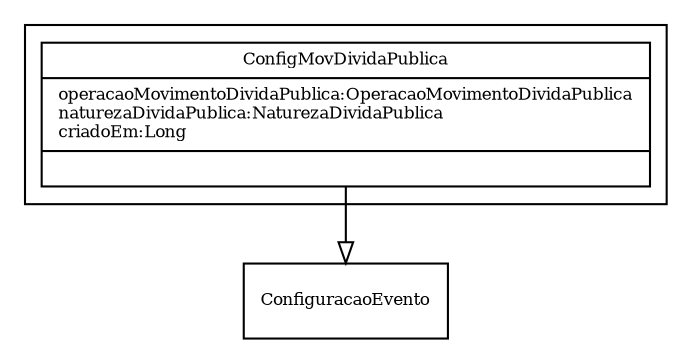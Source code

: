 digraph G{
fontname = "Times-Roman"
fontsize = 8

node [
        fontname = "Times-Roman"
        fontsize = 8
        shape = "record"
]

edge [
        fontname = "Times-Roman"
        fontsize = 8
]

subgraph clusterCONFIGURACAO_DE_MOVIMENTO_DA_DIVIDA_PUBLICA
{
ConfigMovDividaPublica [label = "{ConfigMovDividaPublica|operacaoMovimentoDividaPublica:OperacaoMovimentoDividaPublica\lnaturezaDividaPublica:NaturezaDividaPublica\lcriadoEm:Long\l|\l}"]
}
edge [ arrowhead = "empty" headlabel = "" taillabel = ""] ConfigMovDividaPublica -> ConfiguracaoEvento
}

